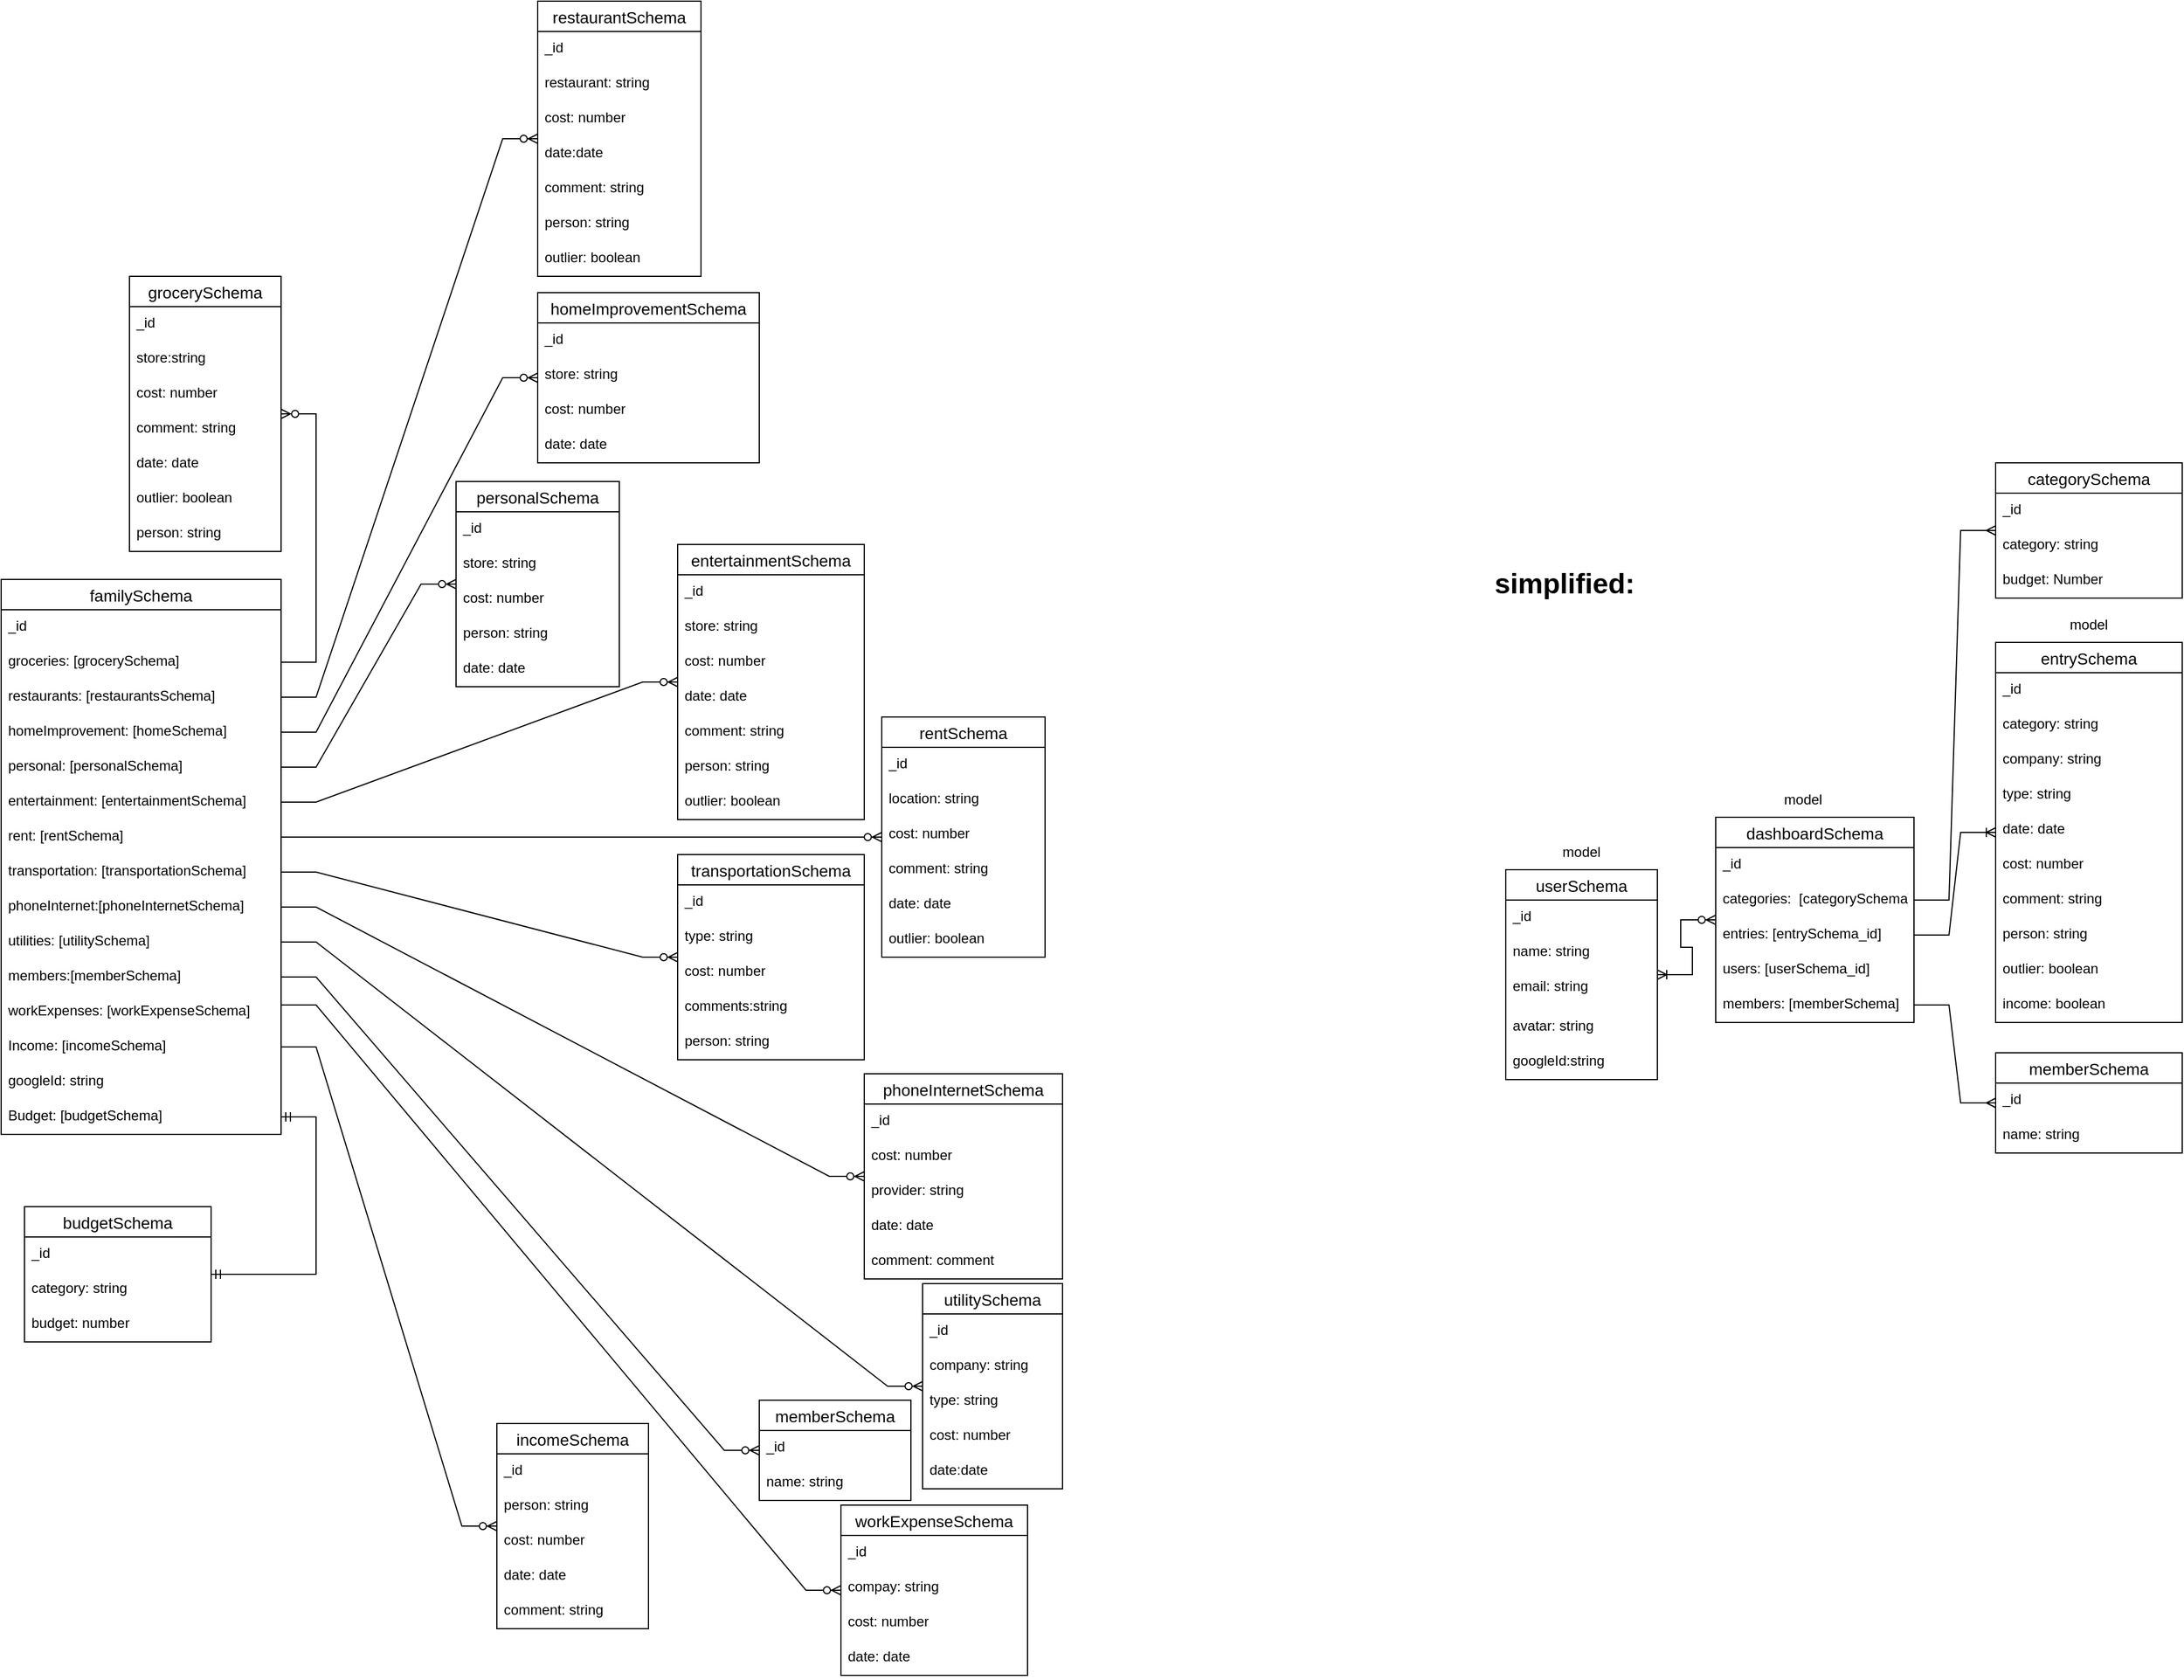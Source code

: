 <mxfile version="20.6.0" type="device"><diagram id="WO_84rL3U-ertuUXP4u1" name="Page-1"><mxGraphModel dx="1070" dy="1040" grid="1" gridSize="10" guides="1" tooltips="1" connect="1" arrows="1" fold="1" page="1" pageScale="1" pageWidth="1100" pageHeight="1700" math="0" shadow="0"><root><mxCell id="0"/><mxCell id="1" parent="0"/><mxCell id="VlWecFwiFD_MpgBrBGhW-43" value="" style="edgeStyle=entityRelationEdgeStyle;fontSize=12;html=1;endArrow=ERzeroToMany;endFill=1;rounded=0;exitX=1;exitY=0.5;exitDx=0;exitDy=0;" parent="1" source="eWNiQmR7Tq-PHGVqPAi0-11" target="VlWecFwiFD_MpgBrBGhW-39" edge="1"><mxGeometry width="100" height="100" relative="1" as="geometry"><mxPoint x="250" y="490" as="sourcePoint"/><mxPoint x="350" y="390" as="targetPoint"/></mxGeometry></mxCell><mxCell id="VlWecFwiFD_MpgBrBGhW-1" value="familySchema" style="swimlane;fontStyle=0;childLayout=stackLayout;horizontal=1;startSize=26;horizontalStack=0;resizeParent=1;resizeParentMax=0;resizeLast=0;collapsible=1;marginBottom=0;align=center;fontSize=14;" parent="1" vertex="1"><mxGeometry x="60" y="546" width="240" height="476" as="geometry"><mxRectangle x="50" y="100" width="80" height="30" as="alternateBounds"/></mxGeometry></mxCell><mxCell id="VlWecFwiFD_MpgBrBGhW-32" value="_id" style="text;strokeColor=none;fillColor=none;spacingLeft=4;spacingRight=4;overflow=hidden;rotatable=0;points=[[0,0.5],[1,0.5]];portConstraint=eastwest;fontSize=12;" parent="VlWecFwiFD_MpgBrBGhW-1" vertex="1"><mxGeometry y="26" width="240" height="30" as="geometry"/></mxCell><mxCell id="VlWecFwiFD_MpgBrBGhW-2" value="groceries: [grocerySchema]" style="text;strokeColor=none;fillColor=none;spacingLeft=4;spacingRight=4;overflow=hidden;rotatable=0;points=[[0,0.5],[1,0.5]];portConstraint=eastwest;fontSize=12;" parent="VlWecFwiFD_MpgBrBGhW-1" vertex="1"><mxGeometry y="56" width="240" height="30" as="geometry"/></mxCell><mxCell id="eWNiQmR7Tq-PHGVqPAi0-11" value="restaurants: [restaurantsSchema]" style="text;strokeColor=none;fillColor=none;spacingLeft=4;spacingRight=4;overflow=hidden;rotatable=0;points=[[0,0.5],[1,0.5]];portConstraint=eastwest;fontSize=12;" parent="VlWecFwiFD_MpgBrBGhW-1" vertex="1"><mxGeometry y="86" width="240" height="30" as="geometry"/></mxCell><mxCell id="VlWecFwiFD_MpgBrBGhW-3" value="homeImprovement: [homeSchema]" style="text;strokeColor=none;fillColor=none;spacingLeft=4;spacingRight=4;overflow=hidden;rotatable=0;points=[[0,0.5],[1,0.5]];portConstraint=eastwest;fontSize=12;" parent="VlWecFwiFD_MpgBrBGhW-1" vertex="1"><mxGeometry y="116" width="240" height="30" as="geometry"/></mxCell><mxCell id="eWNiQmR7Tq-PHGVqPAi0-3" value="personal: [personalSchema]" style="text;strokeColor=none;fillColor=none;spacingLeft=4;spacingRight=4;overflow=hidden;rotatable=0;points=[[0,0.5],[1,0.5]];portConstraint=eastwest;fontSize=12;" parent="VlWecFwiFD_MpgBrBGhW-1" vertex="1"><mxGeometry y="146" width="240" height="30" as="geometry"/></mxCell><mxCell id="VlWecFwiFD_MpgBrBGhW-11" value="entertainment: [entertainmentSchema]" style="text;strokeColor=none;fillColor=none;spacingLeft=4;spacingRight=4;overflow=hidden;rotatable=0;points=[[0,0.5],[1,0.5]];portConstraint=eastwest;fontSize=12;" parent="VlWecFwiFD_MpgBrBGhW-1" vertex="1"><mxGeometry y="176" width="240" height="30" as="geometry"/></mxCell><mxCell id="VlWecFwiFD_MpgBrBGhW-12" value="rent: [rentSchema]" style="text;strokeColor=none;fillColor=none;spacingLeft=4;spacingRight=4;overflow=hidden;rotatable=0;points=[[0,0.5],[1,0.5]];portConstraint=eastwest;fontSize=12;" parent="VlWecFwiFD_MpgBrBGhW-1" vertex="1"><mxGeometry y="206" width="240" height="30" as="geometry"/></mxCell><mxCell id="VlWecFwiFD_MpgBrBGhW-72" value="transportation: [transportationSchema]" style="text;strokeColor=none;fillColor=none;spacingLeft=4;spacingRight=4;overflow=hidden;rotatable=0;points=[[0,0.5],[1,0.5]];portConstraint=eastwest;fontSize=12;" parent="VlWecFwiFD_MpgBrBGhW-1" vertex="1"><mxGeometry y="236" width="240" height="30" as="geometry"/></mxCell><mxCell id="VlWecFwiFD_MpgBrBGhW-71" value="phoneInternet:[phoneInternetSchema]" style="text;strokeColor=none;fillColor=none;spacingLeft=4;spacingRight=4;overflow=hidden;rotatable=0;points=[[0,0.5],[1,0.5]];portConstraint=eastwest;fontSize=12;" parent="VlWecFwiFD_MpgBrBGhW-1" vertex="1"><mxGeometry y="266" width="240" height="30" as="geometry"/></mxCell><mxCell id="VlWecFwiFD_MpgBrBGhW-94" value="utilities: [utilitySchema]" style="text;strokeColor=none;fillColor=none;spacingLeft=4;spacingRight=4;overflow=hidden;rotatable=0;points=[[0,0.5],[1,0.5]];portConstraint=eastwest;fontSize=12;" parent="VlWecFwiFD_MpgBrBGhW-1" vertex="1"><mxGeometry y="296" width="240" height="30" as="geometry"/></mxCell><mxCell id="VlWecFwiFD_MpgBrBGhW-131" value="members:[memberSchema]" style="text;strokeColor=none;fillColor=none;spacingLeft=4;spacingRight=4;overflow=hidden;rotatable=0;points=[[0,0.5],[1,0.5]];portConstraint=eastwest;fontSize=12;" parent="VlWecFwiFD_MpgBrBGhW-1" vertex="1"><mxGeometry y="326" width="240" height="30" as="geometry"/></mxCell><mxCell id="eWNiQmR7Tq-PHGVqPAi0-18" value="workExpenses: [workExpenseSchema]" style="text;strokeColor=none;fillColor=none;spacingLeft=4;spacingRight=4;overflow=hidden;rotatable=0;points=[[0,0.5],[1,0.5]];portConstraint=eastwest;fontSize=12;" parent="VlWecFwiFD_MpgBrBGhW-1" vertex="1"><mxGeometry y="356" width="240" height="30" as="geometry"/></mxCell><mxCell id="VlWecFwiFD_MpgBrBGhW-4" value="Income: [incomeSchema]" style="text;strokeColor=none;fillColor=none;spacingLeft=4;spacingRight=4;overflow=hidden;rotatable=0;points=[[0,0.5],[1,0.5]];portConstraint=eastwest;fontSize=12;" parent="VlWecFwiFD_MpgBrBGhW-1" vertex="1"><mxGeometry y="386" width="240" height="30" as="geometry"/></mxCell><mxCell id="Ias-lhgILJy3exDnKTMi-1" value="googleId: string" style="text;strokeColor=none;fillColor=none;spacingLeft=4;spacingRight=4;overflow=hidden;rotatable=0;points=[[0,0.5],[1,0.5]];portConstraint=eastwest;fontSize=12;" parent="VlWecFwiFD_MpgBrBGhW-1" vertex="1"><mxGeometry y="416" width="240" height="30" as="geometry"/></mxCell><mxCell id="I9Ud9CCFTkTV61IEPjS3-1" value="Budget: [budgetSchema]" style="text;strokeColor=none;fillColor=none;spacingLeft=4;spacingRight=4;overflow=hidden;rotatable=0;points=[[0,0.5],[1,0.5]];portConstraint=eastwest;fontSize=12;" parent="VlWecFwiFD_MpgBrBGhW-1" vertex="1"><mxGeometry y="446" width="240" height="30" as="geometry"/></mxCell><mxCell id="VlWecFwiFD_MpgBrBGhW-36" value="" style="edgeStyle=entityRelationEdgeStyle;fontSize=12;html=1;endArrow=ERzeroToMany;endFill=1;rounded=0;exitX=1;exitY=0.5;exitDx=0;exitDy=0;" parent="1" source="VlWecFwiFD_MpgBrBGhW-2" target="VlWecFwiFD_MpgBrBGhW-14" edge="1"><mxGeometry width="100" height="100" relative="1" as="geometry"><mxPoint x="250" y="490" as="sourcePoint"/><mxPoint x="350" y="390" as="targetPoint"/></mxGeometry></mxCell><mxCell id="VlWecFwiFD_MpgBrBGhW-39" value="restaurantSchema" style="swimlane;fontStyle=0;childLayout=stackLayout;horizontal=1;startSize=26;horizontalStack=0;resizeParent=1;resizeParentMax=0;resizeLast=0;collapsible=1;marginBottom=0;align=center;fontSize=14;" parent="1" vertex="1"><mxGeometry x="520" y="50" width="140" height="236" as="geometry"/></mxCell><mxCell id="VlWecFwiFD_MpgBrBGhW-40" value="_id" style="text;strokeColor=none;fillColor=none;spacingLeft=4;spacingRight=4;overflow=hidden;rotatable=0;points=[[0,0.5],[1,0.5]];portConstraint=eastwest;fontSize=12;" parent="VlWecFwiFD_MpgBrBGhW-39" vertex="1"><mxGeometry y="26" width="140" height="30" as="geometry"/></mxCell><mxCell id="VlWecFwiFD_MpgBrBGhW-41" value="restaurant: string" style="text;strokeColor=none;fillColor=none;spacingLeft=4;spacingRight=4;overflow=hidden;rotatable=0;points=[[0,0.5],[1,0.5]];portConstraint=eastwest;fontSize=12;" parent="VlWecFwiFD_MpgBrBGhW-39" vertex="1"><mxGeometry y="56" width="140" height="30" as="geometry"/></mxCell><mxCell id="VlWecFwiFD_MpgBrBGhW-42" value="cost: number" style="text;strokeColor=none;fillColor=none;spacingLeft=4;spacingRight=4;overflow=hidden;rotatable=0;points=[[0,0.5],[1,0.5]];portConstraint=eastwest;fontSize=12;" parent="VlWecFwiFD_MpgBrBGhW-39" vertex="1"><mxGeometry y="86" width="140" height="30" as="geometry"/></mxCell><mxCell id="VlWecFwiFD_MpgBrBGhW-45" value="date:date" style="text;strokeColor=none;fillColor=none;spacingLeft=4;spacingRight=4;overflow=hidden;rotatable=0;points=[[0,0.5],[1,0.5]];portConstraint=eastwest;fontSize=12;" parent="VlWecFwiFD_MpgBrBGhW-39" vertex="1"><mxGeometry y="116" width="140" height="30" as="geometry"/></mxCell><mxCell id="VlWecFwiFD_MpgBrBGhW-75" value="comment: string" style="text;strokeColor=none;fillColor=none;spacingLeft=4;spacingRight=4;overflow=hidden;rotatable=0;points=[[0,0.5],[1,0.5]];portConstraint=eastwest;fontSize=12;" parent="VlWecFwiFD_MpgBrBGhW-39" vertex="1"><mxGeometry y="146" width="140" height="30" as="geometry"/></mxCell><mxCell id="VlWecFwiFD_MpgBrBGhW-110" value="person: string" style="text;strokeColor=none;fillColor=none;spacingLeft=4;spacingRight=4;overflow=hidden;rotatable=0;points=[[0,0.5],[1,0.5]];portConstraint=eastwest;fontSize=12;" parent="VlWecFwiFD_MpgBrBGhW-39" vertex="1"><mxGeometry y="176" width="140" height="30" as="geometry"/></mxCell><mxCell id="VlWecFwiFD_MpgBrBGhW-146" value="outlier: boolean" style="text;strokeColor=none;fillColor=none;spacingLeft=4;spacingRight=4;overflow=hidden;rotatable=0;points=[[0,0.5],[1,0.5]];portConstraint=eastwest;fontSize=12;" parent="VlWecFwiFD_MpgBrBGhW-39" vertex="1"><mxGeometry y="206" width="140" height="30" as="geometry"/></mxCell><mxCell id="VlWecFwiFD_MpgBrBGhW-46" value="entertainmentSchema" style="swimlane;fontStyle=0;childLayout=stackLayout;horizontal=1;startSize=26;horizontalStack=0;resizeParent=1;resizeParentMax=0;resizeLast=0;collapsible=1;marginBottom=0;align=center;fontSize=14;" parent="1" vertex="1"><mxGeometry x="640" y="516" width="160" height="236" as="geometry"/></mxCell><mxCell id="VlWecFwiFD_MpgBrBGhW-47" value="_id" style="text;strokeColor=none;fillColor=none;spacingLeft=4;spacingRight=4;overflow=hidden;rotatable=0;points=[[0,0.5],[1,0.5]];portConstraint=eastwest;fontSize=12;" parent="VlWecFwiFD_MpgBrBGhW-46" vertex="1"><mxGeometry y="26" width="160" height="30" as="geometry"/></mxCell><mxCell id="VlWecFwiFD_MpgBrBGhW-48" value="store: string" style="text;strokeColor=none;fillColor=none;spacingLeft=4;spacingRight=4;overflow=hidden;rotatable=0;points=[[0,0.5],[1,0.5]];portConstraint=eastwest;fontSize=12;" parent="VlWecFwiFD_MpgBrBGhW-46" vertex="1"><mxGeometry y="56" width="160" height="30" as="geometry"/></mxCell><mxCell id="VlWecFwiFD_MpgBrBGhW-49" value="cost: number" style="text;strokeColor=none;fillColor=none;spacingLeft=4;spacingRight=4;overflow=hidden;rotatable=0;points=[[0,0.5],[1,0.5]];portConstraint=eastwest;fontSize=12;" parent="VlWecFwiFD_MpgBrBGhW-46" vertex="1"><mxGeometry y="86" width="160" height="30" as="geometry"/></mxCell><mxCell id="VlWecFwiFD_MpgBrBGhW-57" value="date: date" style="text;strokeColor=none;fillColor=none;spacingLeft=4;spacingRight=4;overflow=hidden;rotatable=0;points=[[0,0.5],[1,0.5]];portConstraint=eastwest;fontSize=12;" parent="VlWecFwiFD_MpgBrBGhW-46" vertex="1"><mxGeometry y="116" width="160" height="30" as="geometry"/></mxCell><mxCell id="VlWecFwiFD_MpgBrBGhW-74" value="comment: string" style="text;strokeColor=none;fillColor=none;spacingLeft=4;spacingRight=4;overflow=hidden;rotatable=0;points=[[0,0.5],[1,0.5]];portConstraint=eastwest;fontSize=12;" parent="VlWecFwiFD_MpgBrBGhW-46" vertex="1"><mxGeometry y="146" width="160" height="30" as="geometry"/></mxCell><mxCell id="VlWecFwiFD_MpgBrBGhW-109" value="person: string" style="text;strokeColor=none;fillColor=none;spacingLeft=4;spacingRight=4;overflow=hidden;rotatable=0;points=[[0,0.5],[1,0.5]];portConstraint=eastwest;fontSize=12;" parent="VlWecFwiFD_MpgBrBGhW-46" vertex="1"><mxGeometry y="176" width="160" height="30" as="geometry"/></mxCell><mxCell id="VlWecFwiFD_MpgBrBGhW-147" value="outlier: boolean" style="text;strokeColor=none;fillColor=none;spacingLeft=4;spacingRight=4;overflow=hidden;rotatable=0;points=[[0,0.5],[1,0.5]];portConstraint=eastwest;fontSize=12;" parent="VlWecFwiFD_MpgBrBGhW-46" vertex="1"><mxGeometry y="206" width="160" height="30" as="geometry"/></mxCell><mxCell id="VlWecFwiFD_MpgBrBGhW-50" value="" style="edgeStyle=entityRelationEdgeStyle;fontSize=12;html=1;endArrow=ERzeroToMany;endFill=1;rounded=0;exitX=1;exitY=0.5;exitDx=0;exitDy=0;" parent="1" source="VlWecFwiFD_MpgBrBGhW-11" target="VlWecFwiFD_MpgBrBGhW-46" edge="1"><mxGeometry width="100" height="100" relative="1" as="geometry"><mxPoint x="250" y="490" as="sourcePoint"/><mxPoint x="450" y="470" as="targetPoint"/></mxGeometry></mxCell><mxCell id="VlWecFwiFD_MpgBrBGhW-53" value="rentSchema" style="swimlane;fontStyle=0;childLayout=stackLayout;horizontal=1;startSize=26;horizontalStack=0;resizeParent=1;resizeParentMax=0;resizeLast=0;collapsible=1;marginBottom=0;align=center;fontSize=14;" parent="1" vertex="1"><mxGeometry x="815" y="664" width="140" height="206" as="geometry"/></mxCell><mxCell id="VlWecFwiFD_MpgBrBGhW-54" value="_id" style="text;strokeColor=none;fillColor=none;spacingLeft=4;spacingRight=4;overflow=hidden;rotatable=0;points=[[0,0.5],[1,0.5]];portConstraint=eastwest;fontSize=12;" parent="VlWecFwiFD_MpgBrBGhW-53" vertex="1"><mxGeometry y="26" width="140" height="30" as="geometry"/></mxCell><mxCell id="VlWecFwiFD_MpgBrBGhW-55" value="location: string" style="text;strokeColor=none;fillColor=none;spacingLeft=4;spacingRight=4;overflow=hidden;rotatable=0;points=[[0,0.5],[1,0.5]];portConstraint=eastwest;fontSize=12;" parent="VlWecFwiFD_MpgBrBGhW-53" vertex="1"><mxGeometry y="56" width="140" height="30" as="geometry"/></mxCell><mxCell id="VlWecFwiFD_MpgBrBGhW-56" value="cost: number" style="text;strokeColor=none;fillColor=none;spacingLeft=4;spacingRight=4;overflow=hidden;rotatable=0;points=[[0,0.5],[1,0.5]];portConstraint=eastwest;fontSize=12;" parent="VlWecFwiFD_MpgBrBGhW-53" vertex="1"><mxGeometry y="86" width="140" height="30" as="geometry"/></mxCell><mxCell id="VlWecFwiFD_MpgBrBGhW-77" value="comment: string" style="text;strokeColor=none;fillColor=none;spacingLeft=4;spacingRight=4;overflow=hidden;rotatable=0;points=[[0,0.5],[1,0.5]];portConstraint=eastwest;fontSize=12;" parent="VlWecFwiFD_MpgBrBGhW-53" vertex="1"><mxGeometry y="116" width="140" height="30" as="geometry"/></mxCell><mxCell id="VlWecFwiFD_MpgBrBGhW-58" value="date: date" style="text;strokeColor=none;fillColor=none;spacingLeft=4;spacingRight=4;overflow=hidden;rotatable=0;points=[[0,0.5],[1,0.5]];portConstraint=eastwest;fontSize=12;" parent="VlWecFwiFD_MpgBrBGhW-53" vertex="1"><mxGeometry y="146" width="140" height="30" as="geometry"/></mxCell><mxCell id="VlWecFwiFD_MpgBrBGhW-148" value="outlier: boolean" style="text;strokeColor=none;fillColor=none;spacingLeft=4;spacingRight=4;overflow=hidden;rotatable=0;points=[[0,0.5],[1,0.5]];portConstraint=eastwest;fontSize=12;" parent="VlWecFwiFD_MpgBrBGhW-53" vertex="1"><mxGeometry y="176" width="140" height="30" as="geometry"/></mxCell><mxCell id="VlWecFwiFD_MpgBrBGhW-59" value="" style="edgeStyle=entityRelationEdgeStyle;fontSize=12;html=1;endArrow=ERzeroToMany;endFill=1;rounded=0;exitX=1;exitY=0.5;exitDx=0;exitDy=0;" parent="1" source="VlWecFwiFD_MpgBrBGhW-12" target="VlWecFwiFD_MpgBrBGhW-53" edge="1"><mxGeometry width="100" height="100" relative="1" as="geometry"><mxPoint x="250" y="490" as="sourcePoint"/><mxPoint x="350" y="390" as="targetPoint"/></mxGeometry></mxCell><mxCell id="VlWecFwiFD_MpgBrBGhW-60" value="incomeSchema" style="swimlane;fontStyle=0;childLayout=stackLayout;horizontal=1;startSize=26;horizontalStack=0;resizeParent=1;resizeParentMax=0;resizeLast=0;collapsible=1;marginBottom=0;align=center;fontSize=14;" parent="1" vertex="1"><mxGeometry x="485" y="1270" width="130" height="176" as="geometry"/></mxCell><mxCell id="VlWecFwiFD_MpgBrBGhW-61" value="_id" style="text;strokeColor=none;fillColor=none;spacingLeft=4;spacingRight=4;overflow=hidden;rotatable=0;points=[[0,0.5],[1,0.5]];portConstraint=eastwest;fontSize=12;" parent="VlWecFwiFD_MpgBrBGhW-60" vertex="1"><mxGeometry y="26" width="130" height="30" as="geometry"/></mxCell><mxCell id="VlWecFwiFD_MpgBrBGhW-62" value="person: string" style="text;strokeColor=none;fillColor=none;spacingLeft=4;spacingRight=4;overflow=hidden;rotatable=0;points=[[0,0.5],[1,0.5]];portConstraint=eastwest;fontSize=12;" parent="VlWecFwiFD_MpgBrBGhW-60" vertex="1"><mxGeometry y="56" width="130" height="30" as="geometry"/></mxCell><mxCell id="VlWecFwiFD_MpgBrBGhW-63" value="cost: number" style="text;strokeColor=none;fillColor=none;spacingLeft=4;spacingRight=4;overflow=hidden;rotatable=0;points=[[0,0.5],[1,0.5]];portConstraint=eastwest;fontSize=12;" parent="VlWecFwiFD_MpgBrBGhW-60" vertex="1"><mxGeometry y="86" width="130" height="30" as="geometry"/></mxCell><mxCell id="VlWecFwiFD_MpgBrBGhW-64" value="date: date" style="text;strokeColor=none;fillColor=none;spacingLeft=4;spacingRight=4;overflow=hidden;rotatable=0;points=[[0,0.5],[1,0.5]];portConstraint=eastwest;fontSize=12;" parent="VlWecFwiFD_MpgBrBGhW-60" vertex="1"><mxGeometry y="116" width="130" height="30" as="geometry"/></mxCell><mxCell id="VlWecFwiFD_MpgBrBGhW-78" value="comment: string" style="text;strokeColor=none;fillColor=none;spacingLeft=4;spacingRight=4;overflow=hidden;rotatable=0;points=[[0,0.5],[1,0.5]];portConstraint=eastwest;fontSize=12;" parent="VlWecFwiFD_MpgBrBGhW-60" vertex="1"><mxGeometry y="146" width="130" height="30" as="geometry"/></mxCell><mxCell id="VlWecFwiFD_MpgBrBGhW-65" value="" style="edgeStyle=entityRelationEdgeStyle;fontSize=12;html=1;endArrow=ERzeroToMany;endFill=1;rounded=0;exitX=1;exitY=0.5;exitDx=0;exitDy=0;" parent="1" source="VlWecFwiFD_MpgBrBGhW-4" target="VlWecFwiFD_MpgBrBGhW-60" edge="1"><mxGeometry width="100" height="100" relative="1" as="geometry"><mxPoint x="250" y="490" as="sourcePoint"/><mxPoint x="350" y="390" as="targetPoint"/></mxGeometry></mxCell><mxCell id="VlWecFwiFD_MpgBrBGhW-86" value="" style="edgeStyle=entityRelationEdgeStyle;fontSize=12;html=1;endArrow=ERzeroToMany;endFill=1;rounded=0;exitX=1;exitY=0.5;exitDx=0;exitDy=0;" parent="1" source="VlWecFwiFD_MpgBrBGhW-72" target="VlWecFwiFD_MpgBrBGhW-79" edge="1"><mxGeometry width="100" height="100" relative="1" as="geometry"><mxPoint x="480" y="540" as="sourcePoint"/><mxPoint x="580" y="440" as="targetPoint"/></mxGeometry></mxCell><mxCell id="VlWecFwiFD_MpgBrBGhW-87" value="phoneInternetSchema" style="swimlane;fontStyle=0;childLayout=stackLayout;horizontal=1;startSize=26;horizontalStack=0;resizeParent=1;resizeParentMax=0;resizeLast=0;collapsible=1;marginBottom=0;align=center;fontSize=14;" parent="1" vertex="1"><mxGeometry x="800" y="970" width="170" height="176" as="geometry"/></mxCell><mxCell id="VlWecFwiFD_MpgBrBGhW-88" value="_id" style="text;strokeColor=none;fillColor=none;spacingLeft=4;spacingRight=4;overflow=hidden;rotatable=0;points=[[0,0.5],[1,0.5]];portConstraint=eastwest;fontSize=12;" parent="VlWecFwiFD_MpgBrBGhW-87" vertex="1"><mxGeometry y="26" width="170" height="30" as="geometry"/></mxCell><mxCell id="VlWecFwiFD_MpgBrBGhW-89" value="cost: number" style="text;strokeColor=none;fillColor=none;spacingLeft=4;spacingRight=4;overflow=hidden;rotatable=0;points=[[0,0.5],[1,0.5]];portConstraint=eastwest;fontSize=12;" parent="VlWecFwiFD_MpgBrBGhW-87" vertex="1"><mxGeometry y="56" width="170" height="30" as="geometry"/></mxCell><mxCell id="8Yb-MO7SLVGUy_m8egsz-1" value="provider: string" style="text;strokeColor=none;fillColor=none;spacingLeft=4;spacingRight=4;overflow=hidden;rotatable=0;points=[[0,0.5],[1,0.5]];portConstraint=eastwest;fontSize=12;" parent="VlWecFwiFD_MpgBrBGhW-87" vertex="1"><mxGeometry y="86" width="170" height="30" as="geometry"/></mxCell><mxCell id="VlWecFwiFD_MpgBrBGhW-90" value="date: date" style="text;strokeColor=none;fillColor=none;spacingLeft=4;spacingRight=4;overflow=hidden;rotatable=0;points=[[0,0.5],[1,0.5]];portConstraint=eastwest;fontSize=12;" parent="VlWecFwiFD_MpgBrBGhW-87" vertex="1"><mxGeometry y="116" width="170" height="30" as="geometry"/></mxCell><mxCell id="VlWecFwiFD_MpgBrBGhW-91" value="comment: comment" style="text;strokeColor=none;fillColor=none;spacingLeft=4;spacingRight=4;overflow=hidden;rotatable=0;points=[[0,0.5],[1,0.5]];portConstraint=eastwest;fontSize=12;" parent="VlWecFwiFD_MpgBrBGhW-87" vertex="1"><mxGeometry y="146" width="170" height="30" as="geometry"/></mxCell><mxCell id="VlWecFwiFD_MpgBrBGhW-92" value="" style="edgeStyle=entityRelationEdgeStyle;fontSize=12;html=1;endArrow=ERzeroToMany;endFill=1;rounded=0;startArrow=none;exitX=1;exitY=0.5;exitDx=0;exitDy=0;" parent="1" source="VlWecFwiFD_MpgBrBGhW-71" target="VlWecFwiFD_MpgBrBGhW-87" edge="1"><mxGeometry width="100" height="100" relative="1" as="geometry"><mxPoint x="480" y="540" as="sourcePoint"/><mxPoint x="580" y="440" as="targetPoint"/></mxGeometry></mxCell><mxCell id="VlWecFwiFD_MpgBrBGhW-116" value="" style="edgeStyle=entityRelationEdgeStyle;fontSize=12;html=1;endArrow=ERzeroToMany;endFill=1;rounded=0;exitX=1;exitY=0.5;exitDx=0;exitDy=0;" parent="1" source="VlWecFwiFD_MpgBrBGhW-94" target="VlWecFwiFD_MpgBrBGhW-95" edge="1"><mxGeometry width="100" height="100" relative="1" as="geometry"><mxPoint x="480" y="720" as="sourcePoint"/><mxPoint x="580" y="620" as="targetPoint"/></mxGeometry></mxCell><mxCell id="VlWecFwiFD_MpgBrBGhW-95" value="utilitySchema" style="swimlane;fontStyle=0;childLayout=stackLayout;horizontal=1;startSize=26;horizontalStack=0;resizeParent=1;resizeParentMax=0;resizeLast=0;collapsible=1;marginBottom=0;align=center;fontSize=14;" parent="1" vertex="1"><mxGeometry x="850" y="1150" width="120" height="176" as="geometry"/></mxCell><mxCell id="VlWecFwiFD_MpgBrBGhW-96" value="_id" style="text;strokeColor=none;fillColor=none;spacingLeft=4;spacingRight=4;overflow=hidden;rotatable=0;points=[[0,0.5],[1,0.5]];portConstraint=eastwest;fontSize=12;" parent="VlWecFwiFD_MpgBrBGhW-95" vertex="1"><mxGeometry y="26" width="120" height="30" as="geometry"/></mxCell><mxCell id="VlWecFwiFD_MpgBrBGhW-97" value="company: string" style="text;strokeColor=none;fillColor=none;spacingLeft=4;spacingRight=4;overflow=hidden;rotatable=0;points=[[0,0.5],[1,0.5]];portConstraint=eastwest;fontSize=12;" parent="VlWecFwiFD_MpgBrBGhW-95" vertex="1"><mxGeometry y="56" width="120" height="30" as="geometry"/></mxCell><mxCell id="eWNiQmR7Tq-PHGVqPAi0-2" value="type: string" style="text;strokeColor=none;fillColor=none;spacingLeft=4;spacingRight=4;overflow=hidden;rotatable=0;points=[[0,0.5],[1,0.5]];portConstraint=eastwest;fontSize=12;" parent="VlWecFwiFD_MpgBrBGhW-95" vertex="1"><mxGeometry y="86" width="120" height="30" as="geometry"/></mxCell><mxCell id="VlWecFwiFD_MpgBrBGhW-98" value="cost: number" style="text;strokeColor=none;fillColor=none;spacingLeft=4;spacingRight=4;overflow=hidden;rotatable=0;points=[[0,0.5],[1,0.5]];portConstraint=eastwest;fontSize=12;" parent="VlWecFwiFD_MpgBrBGhW-95" vertex="1"><mxGeometry y="116" width="120" height="30" as="geometry"/></mxCell><mxCell id="VlWecFwiFD_MpgBrBGhW-115" value="date:date" style="text;strokeColor=none;fillColor=none;spacingLeft=4;spacingRight=4;overflow=hidden;rotatable=0;points=[[0,0.5],[1,0.5]];portConstraint=eastwest;fontSize=12;" parent="VlWecFwiFD_MpgBrBGhW-95" vertex="1"><mxGeometry y="146" width="120" height="30" as="geometry"/></mxCell><mxCell id="VlWecFwiFD_MpgBrBGhW-132" value="memberSchema" style="swimlane;fontStyle=0;childLayout=stackLayout;horizontal=1;startSize=26;horizontalStack=0;resizeParent=1;resizeParentMax=0;resizeLast=0;collapsible=1;marginBottom=0;align=center;fontSize=14;" parent="1" vertex="1"><mxGeometry x="710" y="1250" width="130" height="86" as="geometry"/></mxCell><mxCell id="VlWecFwiFD_MpgBrBGhW-133" value="_id" style="text;strokeColor=none;fillColor=none;spacingLeft=4;spacingRight=4;overflow=hidden;rotatable=0;points=[[0,0.5],[1,0.5]];portConstraint=eastwest;fontSize=12;" parent="VlWecFwiFD_MpgBrBGhW-132" vertex="1"><mxGeometry y="26" width="130" height="30" as="geometry"/></mxCell><mxCell id="VlWecFwiFD_MpgBrBGhW-134" value="name: string" style="text;strokeColor=none;fillColor=none;spacingLeft=4;spacingRight=4;overflow=hidden;rotatable=0;points=[[0,0.5],[1,0.5]];portConstraint=eastwest;fontSize=12;" parent="VlWecFwiFD_MpgBrBGhW-132" vertex="1"><mxGeometry y="56" width="130" height="30" as="geometry"/></mxCell><mxCell id="VlWecFwiFD_MpgBrBGhW-136" value="" style="edgeStyle=entityRelationEdgeStyle;fontSize=12;html=1;endArrow=ERzeroToMany;endFill=1;rounded=0;exitX=1;exitY=0.5;exitDx=0;exitDy=0;" parent="1" source="VlWecFwiFD_MpgBrBGhW-131" target="VlWecFwiFD_MpgBrBGhW-132" edge="1"><mxGeometry width="100" height="100" relative="1" as="geometry"><mxPoint x="480" y="760" as="sourcePoint"/><mxPoint x="580" y="660" as="targetPoint"/></mxGeometry></mxCell><mxCell id="VlWecFwiFD_MpgBrBGhW-79" value="transportationSchema" style="swimlane;fontStyle=0;childLayout=stackLayout;horizontal=1;startSize=26;horizontalStack=0;resizeParent=1;resizeParentMax=0;resizeLast=0;collapsible=1;marginBottom=0;align=center;fontSize=14;" parent="1" vertex="1"><mxGeometry x="640" y="782" width="160" height="176" as="geometry"/></mxCell><mxCell id="VlWecFwiFD_MpgBrBGhW-80" value="_id" style="text;strokeColor=none;fillColor=none;spacingLeft=4;spacingRight=4;overflow=hidden;rotatable=0;points=[[0,0.5],[1,0.5]];portConstraint=eastwest;fontSize=12;" parent="VlWecFwiFD_MpgBrBGhW-79" vertex="1"><mxGeometry y="26" width="160" height="30" as="geometry"/></mxCell><mxCell id="VlWecFwiFD_MpgBrBGhW-83" value="type: string" style="text;strokeColor=none;fillColor=none;spacingLeft=4;spacingRight=4;overflow=hidden;rotatable=0;points=[[0,0.5],[1,0.5]];portConstraint=eastwest;fontSize=12;" parent="VlWecFwiFD_MpgBrBGhW-79" vertex="1"><mxGeometry y="56" width="160" height="30" as="geometry"/></mxCell><mxCell id="VlWecFwiFD_MpgBrBGhW-81" value="cost: number" style="text;strokeColor=none;fillColor=none;spacingLeft=4;spacingRight=4;overflow=hidden;rotatable=0;points=[[0,0.5],[1,0.5]];portConstraint=eastwest;fontSize=12;" parent="VlWecFwiFD_MpgBrBGhW-79" vertex="1"><mxGeometry y="86" width="160" height="30" as="geometry"/></mxCell><mxCell id="VlWecFwiFD_MpgBrBGhW-82" value="comments:string" style="text;strokeColor=none;fillColor=none;spacingLeft=4;spacingRight=4;overflow=hidden;rotatable=0;points=[[0,0.5],[1,0.5]];portConstraint=eastwest;fontSize=12;" parent="VlWecFwiFD_MpgBrBGhW-79" vertex="1"><mxGeometry y="116" width="160" height="30" as="geometry"/></mxCell><mxCell id="VlWecFwiFD_MpgBrBGhW-129" value="person: string" style="text;strokeColor=none;fillColor=none;spacingLeft=4;spacingRight=4;overflow=hidden;rotatable=0;points=[[0,0.5],[1,0.5]];portConstraint=eastwest;fontSize=12;" parent="VlWecFwiFD_MpgBrBGhW-79" vertex="1"><mxGeometry y="146" width="160" height="30" as="geometry"/></mxCell><mxCell id="VlWecFwiFD_MpgBrBGhW-14" value="grocerySchema" style="swimlane;fontStyle=0;childLayout=stackLayout;horizontal=1;startSize=26;horizontalStack=0;resizeParent=1;resizeParentMax=0;resizeLast=0;collapsible=1;marginBottom=0;align=center;fontSize=14;" parent="1" vertex="1"><mxGeometry x="170" y="286" width="130" height="236" as="geometry"><mxRectangle x="50" y="100" width="80" height="30" as="alternateBounds"/></mxGeometry></mxCell><mxCell id="VlWecFwiFD_MpgBrBGhW-15" value="_id" style="text;strokeColor=none;fillColor=none;spacingLeft=4;spacingRight=4;overflow=hidden;rotatable=0;points=[[0,0.5],[1,0.5]];portConstraint=eastwest;fontSize=12;" parent="VlWecFwiFD_MpgBrBGhW-14" vertex="1"><mxGeometry y="26" width="130" height="30" as="geometry"/></mxCell><mxCell id="VlWecFwiFD_MpgBrBGhW-18" value="store:string" style="text;strokeColor=none;fillColor=none;spacingLeft=4;spacingRight=4;overflow=hidden;rotatable=0;points=[[0,0.5],[1,0.5]];portConstraint=eastwest;fontSize=12;" parent="VlWecFwiFD_MpgBrBGhW-14" vertex="1"><mxGeometry y="56" width="130" height="30" as="geometry"/></mxCell><mxCell id="VlWecFwiFD_MpgBrBGhW-19" value="cost: number" style="text;strokeColor=none;fillColor=none;spacingLeft=4;spacingRight=4;overflow=hidden;rotatable=0;points=[[0,0.5],[1,0.5]];portConstraint=eastwest;fontSize=12;" parent="VlWecFwiFD_MpgBrBGhW-14" vertex="1"><mxGeometry y="86" width="130" height="30" as="geometry"/></mxCell><mxCell id="VlWecFwiFD_MpgBrBGhW-76" value="comment: string" style="text;strokeColor=none;fillColor=none;spacingLeft=4;spacingRight=4;overflow=hidden;rotatable=0;points=[[0,0.5],[1,0.5]];portConstraint=eastwest;fontSize=12;" parent="VlWecFwiFD_MpgBrBGhW-14" vertex="1"><mxGeometry y="116" width="130" height="30" as="geometry"/></mxCell><mxCell id="VlWecFwiFD_MpgBrBGhW-44" value="date: date" style="text;strokeColor=none;fillColor=none;spacingLeft=4;spacingRight=4;overflow=hidden;rotatable=0;points=[[0,0.5],[1,0.5]];portConstraint=eastwest;fontSize=12;" parent="VlWecFwiFD_MpgBrBGhW-14" vertex="1"><mxGeometry y="146" width="130" height="30" as="geometry"/></mxCell><mxCell id="VlWecFwiFD_MpgBrBGhW-144" value="outlier: boolean" style="text;strokeColor=none;fillColor=none;spacingLeft=4;spacingRight=4;overflow=hidden;rotatable=0;points=[[0,0.5],[1,0.5]];portConstraint=eastwest;fontSize=12;" parent="VlWecFwiFD_MpgBrBGhW-14" vertex="1"><mxGeometry y="176" width="130" height="30" as="geometry"/></mxCell><mxCell id="VlWecFwiFD_MpgBrBGhW-111" value="person: string" style="text;strokeColor=none;fillColor=none;spacingLeft=4;spacingRight=4;overflow=hidden;rotatable=0;points=[[0,0.5],[1,0.5]];portConstraint=eastwest;fontSize=12;" parent="VlWecFwiFD_MpgBrBGhW-14" vertex="1"><mxGeometry y="206" width="130" height="30" as="geometry"/></mxCell><mxCell id="eWNiQmR7Tq-PHGVqPAi0-4" value="personalSchema" style="swimlane;fontStyle=0;childLayout=stackLayout;horizontal=1;startSize=26;horizontalStack=0;resizeParent=1;resizeParentMax=0;resizeLast=0;collapsible=1;marginBottom=0;align=center;fontSize=14;" parent="1" vertex="1"><mxGeometry x="450" y="462" width="140" height="176" as="geometry"/></mxCell><mxCell id="eWNiQmR7Tq-PHGVqPAi0-5" value="_id" style="text;strokeColor=none;fillColor=none;spacingLeft=4;spacingRight=4;overflow=hidden;rotatable=0;points=[[0,0.5],[1,0.5]];portConstraint=eastwest;fontSize=12;" parent="eWNiQmR7Tq-PHGVqPAi0-4" vertex="1"><mxGeometry y="26" width="140" height="30" as="geometry"/></mxCell><mxCell id="eWNiQmR7Tq-PHGVqPAi0-6" value="store: string" style="text;strokeColor=none;fillColor=none;spacingLeft=4;spacingRight=4;overflow=hidden;rotatable=0;points=[[0,0.5],[1,0.5]];portConstraint=eastwest;fontSize=12;" parent="eWNiQmR7Tq-PHGVqPAi0-4" vertex="1"><mxGeometry y="56" width="140" height="30" as="geometry"/></mxCell><mxCell id="eWNiQmR7Tq-PHGVqPAi0-9" value="cost: number" style="text;strokeColor=none;fillColor=none;spacingLeft=4;spacingRight=4;overflow=hidden;rotatable=0;points=[[0,0.5],[1,0.5]];portConstraint=eastwest;fontSize=12;" parent="eWNiQmR7Tq-PHGVqPAi0-4" vertex="1"><mxGeometry y="86" width="140" height="30" as="geometry"/></mxCell><mxCell id="eWNiQmR7Tq-PHGVqPAi0-10" value="person: string" style="text;strokeColor=none;fillColor=none;spacingLeft=4;spacingRight=4;overflow=hidden;rotatable=0;points=[[0,0.5],[1,0.5]];portConstraint=eastwest;fontSize=12;" parent="eWNiQmR7Tq-PHGVqPAi0-4" vertex="1"><mxGeometry y="116" width="140" height="30" as="geometry"/></mxCell><mxCell id="eWNiQmR7Tq-PHGVqPAi0-7" value="date: date" style="text;strokeColor=none;fillColor=none;spacingLeft=4;spacingRight=4;overflow=hidden;rotatable=0;points=[[0,0.5],[1,0.5]];portConstraint=eastwest;fontSize=12;" parent="eWNiQmR7Tq-PHGVqPAi0-4" vertex="1"><mxGeometry y="146" width="140" height="30" as="geometry"/></mxCell><mxCell id="eWNiQmR7Tq-PHGVqPAi0-8" value="" style="edgeStyle=entityRelationEdgeStyle;fontSize=12;html=1;endArrow=ERzeroToMany;endFill=1;rounded=0;exitX=1;exitY=0.5;exitDx=0;exitDy=0;" parent="1" source="eWNiQmR7Tq-PHGVqPAi0-3" target="eWNiQmR7Tq-PHGVqPAi0-4" edge="1"><mxGeometry width="100" height="100" relative="1" as="geometry"><mxPoint x="500" y="790" as="sourcePoint"/><mxPoint x="600" y="690" as="targetPoint"/></mxGeometry></mxCell><mxCell id="eWNiQmR7Tq-PHGVqPAi0-12" value="homeImprovementSchema" style="swimlane;fontStyle=0;childLayout=stackLayout;horizontal=1;startSize=26;horizontalStack=0;resizeParent=1;resizeParentMax=0;resizeLast=0;collapsible=1;marginBottom=0;align=center;fontSize=14;" parent="1" vertex="1"><mxGeometry x="520" y="300" width="190" height="146" as="geometry"/></mxCell><mxCell id="eWNiQmR7Tq-PHGVqPAi0-13" value="_id" style="text;strokeColor=none;fillColor=none;spacingLeft=4;spacingRight=4;overflow=hidden;rotatable=0;points=[[0,0.5],[1,0.5]];portConstraint=eastwest;fontSize=12;" parent="eWNiQmR7Tq-PHGVqPAi0-12" vertex="1"><mxGeometry y="26" width="190" height="30" as="geometry"/></mxCell><mxCell id="eWNiQmR7Tq-PHGVqPAi0-14" value="store: string" style="text;strokeColor=none;fillColor=none;spacingLeft=4;spacingRight=4;overflow=hidden;rotatable=0;points=[[0,0.5],[1,0.5]];portConstraint=eastwest;fontSize=12;" parent="eWNiQmR7Tq-PHGVqPAi0-12" vertex="1"><mxGeometry y="56" width="190" height="30" as="geometry"/></mxCell><mxCell id="eWNiQmR7Tq-PHGVqPAi0-16" value="cost: number" style="text;strokeColor=none;fillColor=none;spacingLeft=4;spacingRight=4;overflow=hidden;rotatable=0;points=[[0,0.5],[1,0.5]];portConstraint=eastwest;fontSize=12;" parent="eWNiQmR7Tq-PHGVqPAi0-12" vertex="1"><mxGeometry y="86" width="190" height="30" as="geometry"/></mxCell><mxCell id="eWNiQmR7Tq-PHGVqPAi0-15" value="date: date" style="text;strokeColor=none;fillColor=none;spacingLeft=4;spacingRight=4;overflow=hidden;rotatable=0;points=[[0,0.5],[1,0.5]];portConstraint=eastwest;fontSize=12;" parent="eWNiQmR7Tq-PHGVqPAi0-12" vertex="1"><mxGeometry y="116" width="190" height="30" as="geometry"/></mxCell><mxCell id="eWNiQmR7Tq-PHGVqPAi0-17" value="" style="edgeStyle=entityRelationEdgeStyle;fontSize=12;html=1;endArrow=ERzeroToMany;endFill=1;rounded=0;exitX=1;exitY=0.5;exitDx=0;exitDy=0;" parent="1" source="VlWecFwiFD_MpgBrBGhW-3" target="eWNiQmR7Tq-PHGVqPAi0-12" edge="1"><mxGeometry width="100" height="100" relative="1" as="geometry"><mxPoint x="500" y="790" as="sourcePoint"/><mxPoint x="600" y="690" as="targetPoint"/></mxGeometry></mxCell><mxCell id="eWNiQmR7Tq-PHGVqPAi0-19" value="workExpenseSchema" style="swimlane;fontStyle=0;childLayout=stackLayout;horizontal=1;startSize=26;horizontalStack=0;resizeParent=1;resizeParentMax=0;resizeLast=0;collapsible=1;marginBottom=0;align=center;fontSize=14;" parent="1" vertex="1"><mxGeometry x="780" y="1340" width="160" height="146" as="geometry"/></mxCell><mxCell id="eWNiQmR7Tq-PHGVqPAi0-20" value="_id" style="text;strokeColor=none;fillColor=none;spacingLeft=4;spacingRight=4;overflow=hidden;rotatable=0;points=[[0,0.5],[1,0.5]];portConstraint=eastwest;fontSize=12;" parent="eWNiQmR7Tq-PHGVqPAi0-19" vertex="1"><mxGeometry y="26" width="160" height="30" as="geometry"/></mxCell><mxCell id="eWNiQmR7Tq-PHGVqPAi0-21" value="compay: string" style="text;strokeColor=none;fillColor=none;spacingLeft=4;spacingRight=4;overflow=hidden;rotatable=0;points=[[0,0.5],[1,0.5]];portConstraint=eastwest;fontSize=12;" parent="eWNiQmR7Tq-PHGVqPAi0-19" vertex="1"><mxGeometry y="56" width="160" height="30" as="geometry"/></mxCell><mxCell id="eWNiQmR7Tq-PHGVqPAi0-22" value="cost: number" style="text;strokeColor=none;fillColor=none;spacingLeft=4;spacingRight=4;overflow=hidden;rotatable=0;points=[[0,0.5],[1,0.5]];portConstraint=eastwest;fontSize=12;" parent="eWNiQmR7Tq-PHGVqPAi0-19" vertex="1"><mxGeometry y="86" width="160" height="30" as="geometry"/></mxCell><mxCell id="eWNiQmR7Tq-PHGVqPAi0-24" value="date: date" style="text;strokeColor=none;fillColor=none;spacingLeft=4;spacingRight=4;overflow=hidden;rotatable=0;points=[[0,0.5],[1,0.5]];portConstraint=eastwest;fontSize=12;" parent="eWNiQmR7Tq-PHGVqPAi0-19" vertex="1"><mxGeometry y="116" width="160" height="30" as="geometry"/></mxCell><mxCell id="eWNiQmR7Tq-PHGVqPAi0-23" value="" style="edgeStyle=entityRelationEdgeStyle;fontSize=12;html=1;endArrow=ERzeroToMany;endFill=1;rounded=0;exitX=1;exitY=0.3;exitDx=0;exitDy=0;exitPerimeter=0;" parent="1" source="eWNiQmR7Tq-PHGVqPAi0-18" target="eWNiQmR7Tq-PHGVqPAi0-19" edge="1"><mxGeometry width="100" height="100" relative="1" as="geometry"><mxPoint x="500" y="790" as="sourcePoint"/><mxPoint x="600" y="690" as="targetPoint"/></mxGeometry></mxCell><mxCell id="I9Ud9CCFTkTV61IEPjS3-2" value="budgetSchema" style="swimlane;fontStyle=0;childLayout=stackLayout;horizontal=1;startSize=26;horizontalStack=0;resizeParent=1;resizeParentMax=0;resizeLast=0;collapsible=1;marginBottom=0;align=center;fontSize=14;" parent="1" vertex="1"><mxGeometry x="80" y="1084" width="160" height="116" as="geometry"/></mxCell><mxCell id="I9Ud9CCFTkTV61IEPjS3-3" value="_id" style="text;strokeColor=none;fillColor=none;spacingLeft=4;spacingRight=4;overflow=hidden;rotatable=0;points=[[0,0.5],[1,0.5]];portConstraint=eastwest;fontSize=12;" parent="I9Ud9CCFTkTV61IEPjS3-2" vertex="1"><mxGeometry y="26" width="160" height="30" as="geometry"/></mxCell><mxCell id="I9Ud9CCFTkTV61IEPjS3-4" value="category: string" style="text;strokeColor=none;fillColor=none;spacingLeft=4;spacingRight=4;overflow=hidden;rotatable=0;points=[[0,0.5],[1,0.5]];portConstraint=eastwest;fontSize=12;" parent="I9Ud9CCFTkTV61IEPjS3-2" vertex="1"><mxGeometry y="56" width="160" height="30" as="geometry"/></mxCell><mxCell id="I9Ud9CCFTkTV61IEPjS3-5" value="budget: number" style="text;strokeColor=none;fillColor=none;spacingLeft=4;spacingRight=4;overflow=hidden;rotatable=0;points=[[0,0.5],[1,0.5]];portConstraint=eastwest;fontSize=12;" parent="I9Ud9CCFTkTV61IEPjS3-2" vertex="1"><mxGeometry y="86" width="160" height="30" as="geometry"/></mxCell><mxCell id="I9Ud9CCFTkTV61IEPjS3-6" value="" style="edgeStyle=entityRelationEdgeStyle;fontSize=12;html=1;endArrow=ERmandOne;startArrow=ERmandOne;rounded=0;" parent="1" source="I9Ud9CCFTkTV61IEPjS3-2" target="I9Ud9CCFTkTV61IEPjS3-1" edge="1"><mxGeometry width="100" height="100" relative="1" as="geometry"><mxPoint x="240" y="1150" as="sourcePoint"/><mxPoint x="340" y="1050" as="targetPoint"/></mxGeometry></mxCell><mxCell id="IIb0ID9qg7iAmTkbvmPI-1" value="entrySchema" style="swimlane;fontStyle=0;childLayout=stackLayout;horizontal=1;startSize=26;horizontalStack=0;resizeParent=1;resizeParentMax=0;resizeLast=0;collapsible=1;marginBottom=0;align=center;fontSize=14;" parent="1" vertex="1"><mxGeometry x="1770" y="600" width="160" height="326" as="geometry"/></mxCell><mxCell id="IIb0ID9qg7iAmTkbvmPI-2" value="_id" style="text;strokeColor=none;fillColor=none;spacingLeft=4;spacingRight=4;overflow=hidden;rotatable=0;points=[[0,0.5],[1,0.5]];portConstraint=eastwest;fontSize=12;" parent="IIb0ID9qg7iAmTkbvmPI-1" vertex="1"><mxGeometry y="26" width="160" height="30" as="geometry"/></mxCell><mxCell id="IIb0ID9qg7iAmTkbvmPI-41" value="category: string" style="text;strokeColor=none;fillColor=none;spacingLeft=4;spacingRight=4;overflow=hidden;rotatable=0;points=[[0,0.5],[1,0.5]];portConstraint=eastwest;fontSize=12;" parent="IIb0ID9qg7iAmTkbvmPI-1" vertex="1"><mxGeometry y="56" width="160" height="30" as="geometry"/></mxCell><mxCell id="IIb0ID9qg7iAmTkbvmPI-25" value="company: string" style="text;strokeColor=none;fillColor=none;spacingLeft=4;spacingRight=4;overflow=hidden;rotatable=0;points=[[0,0.5],[1,0.5]];portConstraint=eastwest;fontSize=12;" parent="IIb0ID9qg7iAmTkbvmPI-1" vertex="1"><mxGeometry y="86" width="160" height="30" as="geometry"/></mxCell><mxCell id="IIb0ID9qg7iAmTkbvmPI-26" value="type: string" style="text;strokeColor=none;fillColor=none;spacingLeft=4;spacingRight=4;overflow=hidden;rotatable=0;points=[[0,0.5],[1,0.5]];portConstraint=eastwest;fontSize=12;" parent="IIb0ID9qg7iAmTkbvmPI-1" vertex="1"><mxGeometry y="116" width="160" height="30" as="geometry"/></mxCell><mxCell id="IIb0ID9qg7iAmTkbvmPI-7" value="date: date" style="text;strokeColor=none;fillColor=none;spacingLeft=4;spacingRight=4;overflow=hidden;rotatable=0;points=[[0,0.5],[1,0.5]];portConstraint=eastwest;fontSize=12;" parent="IIb0ID9qg7iAmTkbvmPI-1" vertex="1"><mxGeometry y="146" width="160" height="30" as="geometry"/></mxCell><mxCell id="IIb0ID9qg7iAmTkbvmPI-3" value="cost: number" style="text;strokeColor=none;fillColor=none;spacingLeft=4;spacingRight=4;overflow=hidden;rotatable=0;points=[[0,0.5],[1,0.5]];portConstraint=eastwest;fontSize=12;" parent="IIb0ID9qg7iAmTkbvmPI-1" vertex="1"><mxGeometry y="176" width="160" height="30" as="geometry"/></mxCell><mxCell id="IIb0ID9qg7iAmTkbvmPI-4" value="comment: string" style="text;strokeColor=none;fillColor=none;spacingLeft=4;spacingRight=4;overflow=hidden;rotatable=0;points=[[0,0.5],[1,0.5]];portConstraint=eastwest;fontSize=12;" parent="IIb0ID9qg7iAmTkbvmPI-1" vertex="1"><mxGeometry y="206" width="160" height="30" as="geometry"/></mxCell><mxCell id="IIb0ID9qg7iAmTkbvmPI-5" value="person: string" style="text;strokeColor=none;fillColor=none;spacingLeft=4;spacingRight=4;overflow=hidden;rotatable=0;points=[[0,0.5],[1,0.5]];portConstraint=eastwest;fontSize=12;" parent="IIb0ID9qg7iAmTkbvmPI-1" vertex="1"><mxGeometry y="236" width="160" height="30" as="geometry"/></mxCell><mxCell id="IIb0ID9qg7iAmTkbvmPI-6" value="outlier: boolean" style="text;strokeColor=none;fillColor=none;spacingLeft=4;spacingRight=4;overflow=hidden;rotatable=0;points=[[0,0.5],[1,0.5]];portConstraint=eastwest;fontSize=12;" parent="IIb0ID9qg7iAmTkbvmPI-1" vertex="1"><mxGeometry y="266" width="160" height="30" as="geometry"/></mxCell><mxCell id="VIEvvnYFpwzp-287LDM4-1" value="income: boolean" style="text;strokeColor=none;fillColor=none;spacingLeft=4;spacingRight=4;overflow=hidden;rotatable=0;points=[[0,0.5],[1,0.5]];portConstraint=eastwest;fontSize=12;" parent="IIb0ID9qg7iAmTkbvmPI-1" vertex="1"><mxGeometry y="296" width="160" height="30" as="geometry"/></mxCell><mxCell id="IIb0ID9qg7iAmTkbvmPI-8" value="dashboardSchema" style="swimlane;fontStyle=0;childLayout=stackLayout;horizontal=1;startSize=26;horizontalStack=0;resizeParent=1;resizeParentMax=0;resizeLast=0;collapsible=1;marginBottom=0;align=center;fontSize=14;" parent="1" vertex="1"><mxGeometry x="1530" y="750" width="170" height="176" as="geometry"><mxRectangle x="50" y="100" width="80" height="30" as="alternateBounds"/></mxGeometry></mxCell><mxCell id="IIb0ID9qg7iAmTkbvmPI-9" value="_id" style="text;strokeColor=none;fillColor=none;spacingLeft=4;spacingRight=4;overflow=hidden;rotatable=0;points=[[0,0.5],[1,0.5]];portConstraint=eastwest;fontSize=12;" parent="IIb0ID9qg7iAmTkbvmPI-8" vertex="1"><mxGeometry y="26" width="170" height="30" as="geometry"/></mxCell><mxCell id="piCgSCc0qPZ5aTqbIAHg-6" value="categories:  [categorySchema]" style="text;strokeColor=none;fillColor=none;spacingLeft=4;spacingRight=4;overflow=hidden;rotatable=0;points=[[0,0.5],[1,0.5]];portConstraint=eastwest;fontSize=12;" parent="IIb0ID9qg7iAmTkbvmPI-8" vertex="1"><mxGeometry y="56" width="170" height="30" as="geometry"/></mxCell><mxCell id="IIb0ID9qg7iAmTkbvmPI-24" value="entries: [entrySchema_id]" style="text;strokeColor=none;fillColor=none;spacingLeft=4;spacingRight=4;overflow=hidden;rotatable=0;points=[[0,0.5],[1,0.5]];portConstraint=eastwest;fontSize=12;" parent="IIb0ID9qg7iAmTkbvmPI-8" vertex="1"><mxGeometry y="86" width="170" height="30" as="geometry"/></mxCell><mxCell id="IIb0ID9qg7iAmTkbvmPI-22" value="users: [userSchema_id]" style="text;strokeColor=none;fillColor=none;spacingLeft=4;spacingRight=4;overflow=hidden;rotatable=0;points=[[0,0.5],[1,0.5]];portConstraint=eastwest;fontSize=12;" parent="IIb0ID9qg7iAmTkbvmPI-8" vertex="1"><mxGeometry y="116" width="170" height="30" as="geometry"/></mxCell><mxCell id="Wd3mGrd3WuB3_k8SM0rK-15" value="members: [memberSchema]" style="text;strokeColor=none;fillColor=none;spacingLeft=4;spacingRight=4;overflow=hidden;rotatable=0;points=[[0,0.5],[1,0.5]];portConstraint=eastwest;fontSize=12;" parent="IIb0ID9qg7iAmTkbvmPI-8" vertex="1"><mxGeometry y="146" width="170" height="30" as="geometry"/></mxCell><mxCell id="IIb0ID9qg7iAmTkbvmPI-33" value="simplified:" style="text;strokeColor=none;fillColor=none;html=1;fontSize=24;fontStyle=1;verticalAlign=middle;align=center;" parent="1" vertex="1"><mxGeometry x="1350" y="530" width="100" height="40" as="geometry"/></mxCell><mxCell id="IIb0ID9qg7iAmTkbvmPI-59" value="" style="edgeStyle=entityRelationEdgeStyle;fontSize=12;html=1;endArrow=ERoneToMany;rounded=0;exitX=1;exitY=0.5;exitDx=0;exitDy=0;" parent="1" source="IIb0ID9qg7iAmTkbvmPI-24" target="IIb0ID9qg7iAmTkbvmPI-1" edge="1"><mxGeometry width="100" height="100" relative="1" as="geometry"><mxPoint x="1380" y="987" as="sourcePoint"/><mxPoint x="1470" y="943" as="targetPoint"/></mxGeometry></mxCell><mxCell id="Wd3mGrd3WuB3_k8SM0rK-1" value="userSchema" style="swimlane;fontStyle=0;childLayout=stackLayout;horizontal=1;startSize=26;horizontalStack=0;resizeParent=1;resizeParentMax=0;resizeLast=0;collapsible=1;marginBottom=0;align=center;fontSize=14;" parent="1" vertex="1"><mxGeometry x="1350" y="795" width="130" height="180" as="geometry"/></mxCell><mxCell id="Wd3mGrd3WuB3_k8SM0rK-2" value="_id" style="text;strokeColor=none;fillColor=none;spacingLeft=4;spacingRight=4;overflow=hidden;rotatable=0;points=[[0,0.5],[1,0.5]];portConstraint=eastwest;fontSize=12;" parent="Wd3mGrd3WuB3_k8SM0rK-1" vertex="1"><mxGeometry y="26" width="130" height="30" as="geometry"/></mxCell><mxCell id="SPDPuGRK8d0DD9GkiE4Z-13" value="name: string" style="text;strokeColor=none;fillColor=none;spacingLeft=4;spacingRight=4;overflow=hidden;rotatable=0;points=[[0,0.5],[1,0.5]];portConstraint=eastwest;fontSize=12;" parent="Wd3mGrd3WuB3_k8SM0rK-1" vertex="1"><mxGeometry y="56" width="130" height="30" as="geometry"/></mxCell><mxCell id="SPDPuGRK8d0DD9GkiE4Z-14" value="email: string" style="text;strokeColor=none;fillColor=none;spacingLeft=4;spacingRight=4;overflow=hidden;rotatable=0;points=[[0,0.5],[1,0.5]];portConstraint=eastwest;fontSize=12;" parent="Wd3mGrd3WuB3_k8SM0rK-1" vertex="1"><mxGeometry y="86" width="130" height="34" as="geometry"/></mxCell><mxCell id="Wd3mGrd3WuB3_k8SM0rK-5" value="avatar: string" style="text;strokeColor=none;fillColor=none;spacingLeft=4;spacingRight=4;overflow=hidden;rotatable=0;points=[[0,0.5],[1,0.5]];portConstraint=eastwest;fontSize=12;" parent="Wd3mGrd3WuB3_k8SM0rK-1" vertex="1"><mxGeometry y="120" width="130" height="30" as="geometry"/></mxCell><mxCell id="Wd3mGrd3WuB3_k8SM0rK-3" value="googleId:string" style="text;strokeColor=none;fillColor=none;spacingLeft=4;spacingRight=4;overflow=hidden;rotatable=0;points=[[0,0.5],[1,0.5]];portConstraint=eastwest;fontSize=12;" parent="Wd3mGrd3WuB3_k8SM0rK-1" vertex="1"><mxGeometry y="150" width="130" height="30" as="geometry"/></mxCell><mxCell id="Wd3mGrd3WuB3_k8SM0rK-10" value="model" style="text;html=1;strokeColor=none;fillColor=none;align=center;verticalAlign=middle;whiteSpace=wrap;rounded=0;" parent="1" vertex="1"><mxGeometry x="1385" y="765" width="60" height="30" as="geometry"/></mxCell><mxCell id="Wd3mGrd3WuB3_k8SM0rK-11" value="model" style="text;html=1;strokeColor=none;fillColor=none;align=center;verticalAlign=middle;whiteSpace=wrap;rounded=0;" parent="1" vertex="1"><mxGeometry x="1575" y="720" width="60" height="30" as="geometry"/></mxCell><mxCell id="Wd3mGrd3WuB3_k8SM0rK-23" value="" style="edgeStyle=entityRelationEdgeStyle;fontSize=12;html=1;endArrow=ERoneToMany;startArrow=ERzeroToMany;rounded=0;" parent="1" source="IIb0ID9qg7iAmTkbvmPI-8" target="Wd3mGrd3WuB3_k8SM0rK-1" edge="1"><mxGeometry width="100" height="100" relative="1" as="geometry"><mxPoint x="1710" y="880" as="sourcePoint"/><mxPoint x="1810" y="780" as="targetPoint"/></mxGeometry></mxCell><mxCell id="piCgSCc0qPZ5aTqbIAHg-9" value="model" style="text;html=1;strokeColor=none;fillColor=none;align=center;verticalAlign=middle;whiteSpace=wrap;rounded=0;" parent="1" vertex="1"><mxGeometry x="1820" y="570" width="60" height="30" as="geometry"/></mxCell><mxCell id="SPDPuGRK8d0DD9GkiE4Z-1" value="memberSchema" style="swimlane;fontStyle=0;childLayout=stackLayout;horizontal=1;startSize=26;horizontalStack=0;resizeParent=1;resizeParentMax=0;resizeLast=0;collapsible=1;marginBottom=0;align=center;fontSize=14;" parent="1" vertex="1"><mxGeometry x="1770" y="952" width="160" height="86" as="geometry"/></mxCell><mxCell id="SPDPuGRK8d0DD9GkiE4Z-2" value="_id" style="text;strokeColor=none;fillColor=none;spacingLeft=4;spacingRight=4;overflow=hidden;rotatable=0;points=[[0,0.5],[1,0.5]];portConstraint=eastwest;fontSize=12;" parent="SPDPuGRK8d0DD9GkiE4Z-1" vertex="1"><mxGeometry y="26" width="160" height="30" as="geometry"/></mxCell><mxCell id="SPDPuGRK8d0DD9GkiE4Z-3" value="name: string" style="text;strokeColor=none;fillColor=none;spacingLeft=4;spacingRight=4;overflow=hidden;rotatable=0;points=[[0,0.5],[1,0.5]];portConstraint=eastwest;fontSize=12;" parent="SPDPuGRK8d0DD9GkiE4Z-1" vertex="1"><mxGeometry y="56" width="160" height="30" as="geometry"/></mxCell><mxCell id="SPDPuGRK8d0DD9GkiE4Z-5" value="" style="edgeStyle=entityRelationEdgeStyle;fontSize=12;html=1;endArrow=ERmany;rounded=0;" parent="1" source="Wd3mGrd3WuB3_k8SM0rK-15" target="SPDPuGRK8d0DD9GkiE4Z-1" edge="1"><mxGeometry width="100" height="100" relative="1" as="geometry"><mxPoint x="1360" y="1310" as="sourcePoint"/><mxPoint x="1460" y="1210" as="targetPoint"/></mxGeometry></mxCell><mxCell id="SPDPuGRK8d0DD9GkiE4Z-6" value="categorySchema" style="swimlane;fontStyle=0;childLayout=stackLayout;horizontal=1;startSize=26;horizontalStack=0;resizeParent=1;resizeParentMax=0;resizeLast=0;collapsible=1;marginBottom=0;align=center;fontSize=14;" parent="1" vertex="1"><mxGeometry x="1770" y="446" width="160" height="116" as="geometry"/></mxCell><mxCell id="SPDPuGRK8d0DD9GkiE4Z-7" value="_id" style="text;strokeColor=none;fillColor=none;spacingLeft=4;spacingRight=4;overflow=hidden;rotatable=0;points=[[0,0.5],[1,0.5]];portConstraint=eastwest;fontSize=12;" parent="SPDPuGRK8d0DD9GkiE4Z-6" vertex="1"><mxGeometry y="26" width="160" height="30" as="geometry"/></mxCell><mxCell id="SPDPuGRK8d0DD9GkiE4Z-8" value="category: string" style="text;strokeColor=none;fillColor=none;spacingLeft=4;spacingRight=4;overflow=hidden;rotatable=0;points=[[0,0.5],[1,0.5]];portConstraint=eastwest;fontSize=12;" parent="SPDPuGRK8d0DD9GkiE4Z-6" vertex="1"><mxGeometry y="56" width="160" height="30" as="geometry"/></mxCell><mxCell id="Vtmo0gED9a5mHI8Vdh7J-1" value="budget: Number" style="text;strokeColor=none;fillColor=none;spacingLeft=4;spacingRight=4;overflow=hidden;rotatable=0;points=[[0,0.5],[1,0.5]];portConstraint=eastwest;fontSize=12;" vertex="1" parent="SPDPuGRK8d0DD9GkiE4Z-6"><mxGeometry y="86" width="160" height="30" as="geometry"/></mxCell><mxCell id="SPDPuGRK8d0DD9GkiE4Z-12" value="" style="edgeStyle=entityRelationEdgeStyle;fontSize=12;html=1;endArrow=ERmany;rounded=0;exitX=1;exitY=0.5;exitDx=0;exitDy=0;" parent="1" source="piCgSCc0qPZ5aTqbIAHg-6" target="SPDPuGRK8d0DD9GkiE4Z-6" edge="1"><mxGeometry width="100" height="100" relative="1" as="geometry"><mxPoint x="1590" y="970" as="sourcePoint"/><mxPoint x="1690" y="870" as="targetPoint"/></mxGeometry></mxCell></root></mxGraphModel></diagram></mxfile>
